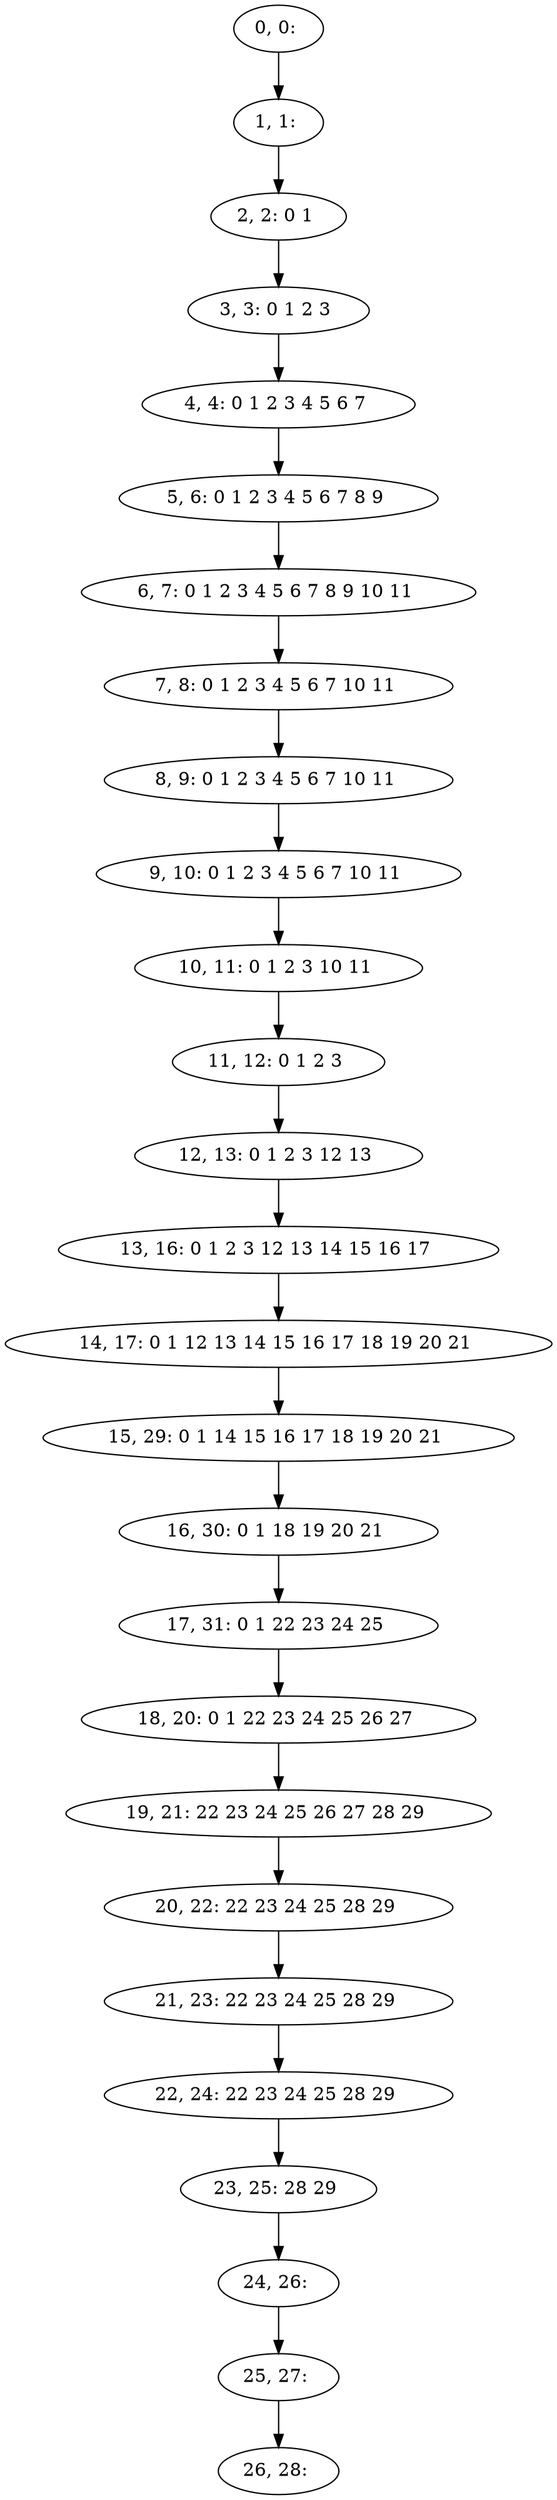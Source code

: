 digraph G {
0[label="0, 0: "];
1[label="1, 1: "];
2[label="2, 2: 0 1 "];
3[label="3, 3: 0 1 2 3 "];
4[label="4, 4: 0 1 2 3 4 5 6 7 "];
5[label="5, 6: 0 1 2 3 4 5 6 7 8 9 "];
6[label="6, 7: 0 1 2 3 4 5 6 7 8 9 10 11 "];
7[label="7, 8: 0 1 2 3 4 5 6 7 10 11 "];
8[label="8, 9: 0 1 2 3 4 5 6 7 10 11 "];
9[label="9, 10: 0 1 2 3 4 5 6 7 10 11 "];
10[label="10, 11: 0 1 2 3 10 11 "];
11[label="11, 12: 0 1 2 3 "];
12[label="12, 13: 0 1 2 3 12 13 "];
13[label="13, 16: 0 1 2 3 12 13 14 15 16 17 "];
14[label="14, 17: 0 1 12 13 14 15 16 17 18 19 20 21 "];
15[label="15, 29: 0 1 14 15 16 17 18 19 20 21 "];
16[label="16, 30: 0 1 18 19 20 21 "];
17[label="17, 31: 0 1 22 23 24 25 "];
18[label="18, 20: 0 1 22 23 24 25 26 27 "];
19[label="19, 21: 22 23 24 25 26 27 28 29 "];
20[label="20, 22: 22 23 24 25 28 29 "];
21[label="21, 23: 22 23 24 25 28 29 "];
22[label="22, 24: 22 23 24 25 28 29 "];
23[label="23, 25: 28 29 "];
24[label="24, 26: "];
25[label="25, 27: "];
26[label="26, 28: "];
0->1 ;
1->2 ;
2->3 ;
3->4 ;
4->5 ;
5->6 ;
6->7 ;
7->8 ;
8->9 ;
9->10 ;
10->11 ;
11->12 ;
12->13 ;
13->14 ;
14->15 ;
15->16 ;
16->17 ;
17->18 ;
18->19 ;
19->20 ;
20->21 ;
21->22 ;
22->23 ;
23->24 ;
24->25 ;
25->26 ;
}
